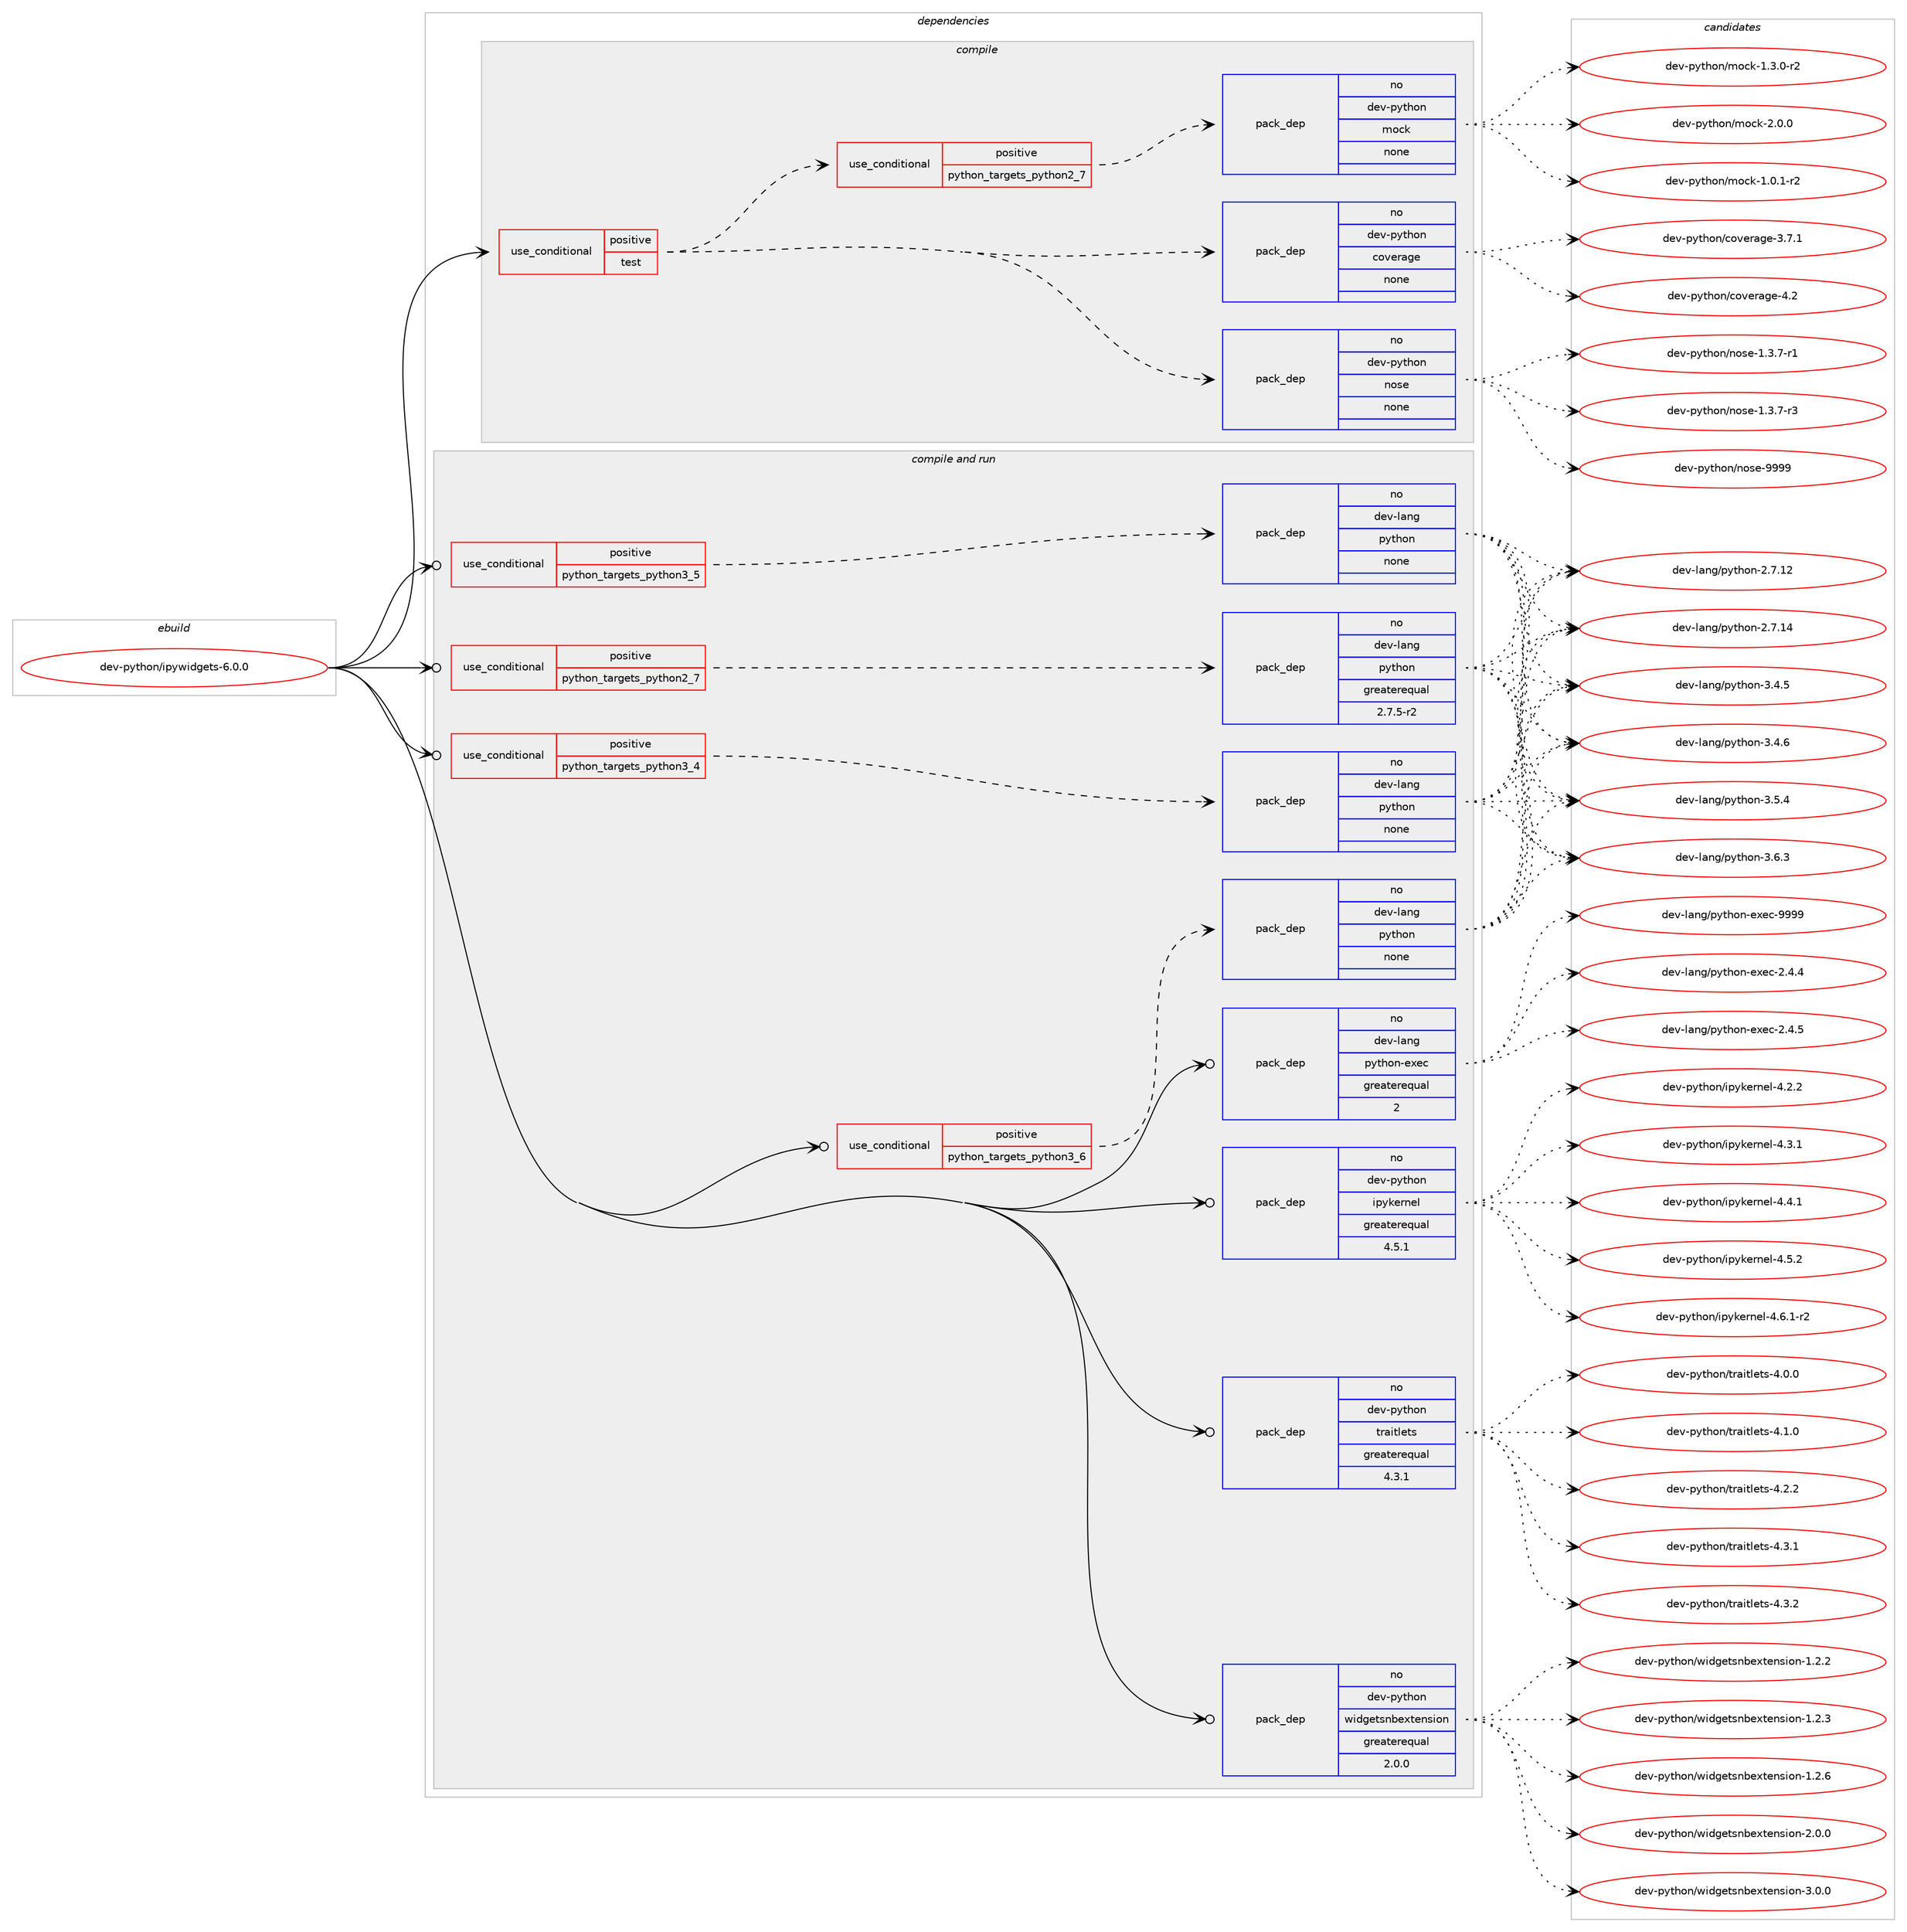 digraph prolog {

# *************
# Graph options
# *************

newrank=true;
concentrate=true;
compound=true;
graph [rankdir=LR,fontname=Helvetica,fontsize=10,ranksep=1.5];#, ranksep=2.5, nodesep=0.2];
edge  [arrowhead=vee];
node  [fontname=Helvetica,fontsize=10];

# **********
# The ebuild
# **********

subgraph cluster_leftcol {
color=gray;
rank=same;
label=<<i>ebuild</i>>;
id [label="dev-python/ipywidgets-6.0.0", color=red, width=4, href="../dev-python/ipywidgets-6.0.0.svg"];
}

# ****************
# The dependencies
# ****************

subgraph cluster_midcol {
color=gray;
label=<<i>dependencies</i>>;
subgraph cluster_compile {
fillcolor="#eeeeee";
style=filled;
label=<<i>compile</i>>;
subgraph cond34185 {
dependency162014 [label=<<TABLE BORDER="0" CELLBORDER="1" CELLSPACING="0" CELLPADDING="4"><TR><TD ROWSPAN="3" CELLPADDING="10">use_conditional</TD></TR><TR><TD>positive</TD></TR><TR><TD>test</TD></TR></TABLE>>, shape=none, color=red];
subgraph cond34186 {
dependency162015 [label=<<TABLE BORDER="0" CELLBORDER="1" CELLSPACING="0" CELLPADDING="4"><TR><TD ROWSPAN="3" CELLPADDING="10">use_conditional</TD></TR><TR><TD>positive</TD></TR><TR><TD>python_targets_python2_7</TD></TR></TABLE>>, shape=none, color=red];
subgraph pack123977 {
dependency162016 [label=<<TABLE BORDER="0" CELLBORDER="1" CELLSPACING="0" CELLPADDING="4" WIDTH="220"><TR><TD ROWSPAN="6" CELLPADDING="30">pack_dep</TD></TR><TR><TD WIDTH="110">no</TD></TR><TR><TD>dev-python</TD></TR><TR><TD>mock</TD></TR><TR><TD>none</TD></TR><TR><TD></TD></TR></TABLE>>, shape=none, color=blue];
}
dependency162015:e -> dependency162016:w [weight=20,style="dashed",arrowhead="vee"];
}
dependency162014:e -> dependency162015:w [weight=20,style="dashed",arrowhead="vee"];
subgraph pack123978 {
dependency162017 [label=<<TABLE BORDER="0" CELLBORDER="1" CELLSPACING="0" CELLPADDING="4" WIDTH="220"><TR><TD ROWSPAN="6" CELLPADDING="30">pack_dep</TD></TR><TR><TD WIDTH="110">no</TD></TR><TR><TD>dev-python</TD></TR><TR><TD>nose</TD></TR><TR><TD>none</TD></TR><TR><TD></TD></TR></TABLE>>, shape=none, color=blue];
}
dependency162014:e -> dependency162017:w [weight=20,style="dashed",arrowhead="vee"];
subgraph pack123979 {
dependency162018 [label=<<TABLE BORDER="0" CELLBORDER="1" CELLSPACING="0" CELLPADDING="4" WIDTH="220"><TR><TD ROWSPAN="6" CELLPADDING="30">pack_dep</TD></TR><TR><TD WIDTH="110">no</TD></TR><TR><TD>dev-python</TD></TR><TR><TD>coverage</TD></TR><TR><TD>none</TD></TR><TR><TD></TD></TR></TABLE>>, shape=none, color=blue];
}
dependency162014:e -> dependency162018:w [weight=20,style="dashed",arrowhead="vee"];
}
id:e -> dependency162014:w [weight=20,style="solid",arrowhead="vee"];
}
subgraph cluster_compileandrun {
fillcolor="#eeeeee";
style=filled;
label=<<i>compile and run</i>>;
subgraph cond34187 {
dependency162019 [label=<<TABLE BORDER="0" CELLBORDER="1" CELLSPACING="0" CELLPADDING="4"><TR><TD ROWSPAN="3" CELLPADDING="10">use_conditional</TD></TR><TR><TD>positive</TD></TR><TR><TD>python_targets_python2_7</TD></TR></TABLE>>, shape=none, color=red];
subgraph pack123980 {
dependency162020 [label=<<TABLE BORDER="0" CELLBORDER="1" CELLSPACING="0" CELLPADDING="4" WIDTH="220"><TR><TD ROWSPAN="6" CELLPADDING="30">pack_dep</TD></TR><TR><TD WIDTH="110">no</TD></TR><TR><TD>dev-lang</TD></TR><TR><TD>python</TD></TR><TR><TD>greaterequal</TD></TR><TR><TD>2.7.5-r2</TD></TR></TABLE>>, shape=none, color=blue];
}
dependency162019:e -> dependency162020:w [weight=20,style="dashed",arrowhead="vee"];
}
id:e -> dependency162019:w [weight=20,style="solid",arrowhead="odotvee"];
subgraph cond34188 {
dependency162021 [label=<<TABLE BORDER="0" CELLBORDER="1" CELLSPACING="0" CELLPADDING="4"><TR><TD ROWSPAN="3" CELLPADDING="10">use_conditional</TD></TR><TR><TD>positive</TD></TR><TR><TD>python_targets_python3_4</TD></TR></TABLE>>, shape=none, color=red];
subgraph pack123981 {
dependency162022 [label=<<TABLE BORDER="0" CELLBORDER="1" CELLSPACING="0" CELLPADDING="4" WIDTH="220"><TR><TD ROWSPAN="6" CELLPADDING="30">pack_dep</TD></TR><TR><TD WIDTH="110">no</TD></TR><TR><TD>dev-lang</TD></TR><TR><TD>python</TD></TR><TR><TD>none</TD></TR><TR><TD></TD></TR></TABLE>>, shape=none, color=blue];
}
dependency162021:e -> dependency162022:w [weight=20,style="dashed",arrowhead="vee"];
}
id:e -> dependency162021:w [weight=20,style="solid",arrowhead="odotvee"];
subgraph cond34189 {
dependency162023 [label=<<TABLE BORDER="0" CELLBORDER="1" CELLSPACING="0" CELLPADDING="4"><TR><TD ROWSPAN="3" CELLPADDING="10">use_conditional</TD></TR><TR><TD>positive</TD></TR><TR><TD>python_targets_python3_5</TD></TR></TABLE>>, shape=none, color=red];
subgraph pack123982 {
dependency162024 [label=<<TABLE BORDER="0" CELLBORDER="1" CELLSPACING="0" CELLPADDING="4" WIDTH="220"><TR><TD ROWSPAN="6" CELLPADDING="30">pack_dep</TD></TR><TR><TD WIDTH="110">no</TD></TR><TR><TD>dev-lang</TD></TR><TR><TD>python</TD></TR><TR><TD>none</TD></TR><TR><TD></TD></TR></TABLE>>, shape=none, color=blue];
}
dependency162023:e -> dependency162024:w [weight=20,style="dashed",arrowhead="vee"];
}
id:e -> dependency162023:w [weight=20,style="solid",arrowhead="odotvee"];
subgraph cond34190 {
dependency162025 [label=<<TABLE BORDER="0" CELLBORDER="1" CELLSPACING="0" CELLPADDING="4"><TR><TD ROWSPAN="3" CELLPADDING="10">use_conditional</TD></TR><TR><TD>positive</TD></TR><TR><TD>python_targets_python3_6</TD></TR></TABLE>>, shape=none, color=red];
subgraph pack123983 {
dependency162026 [label=<<TABLE BORDER="0" CELLBORDER="1" CELLSPACING="0" CELLPADDING="4" WIDTH="220"><TR><TD ROWSPAN="6" CELLPADDING="30">pack_dep</TD></TR><TR><TD WIDTH="110">no</TD></TR><TR><TD>dev-lang</TD></TR><TR><TD>python</TD></TR><TR><TD>none</TD></TR><TR><TD></TD></TR></TABLE>>, shape=none, color=blue];
}
dependency162025:e -> dependency162026:w [weight=20,style="dashed",arrowhead="vee"];
}
id:e -> dependency162025:w [weight=20,style="solid",arrowhead="odotvee"];
subgraph pack123984 {
dependency162027 [label=<<TABLE BORDER="0" CELLBORDER="1" CELLSPACING="0" CELLPADDING="4" WIDTH="220"><TR><TD ROWSPAN="6" CELLPADDING="30">pack_dep</TD></TR><TR><TD WIDTH="110">no</TD></TR><TR><TD>dev-lang</TD></TR><TR><TD>python-exec</TD></TR><TR><TD>greaterequal</TD></TR><TR><TD>2</TD></TR></TABLE>>, shape=none, color=blue];
}
id:e -> dependency162027:w [weight=20,style="solid",arrowhead="odotvee"];
subgraph pack123985 {
dependency162028 [label=<<TABLE BORDER="0" CELLBORDER="1" CELLSPACING="0" CELLPADDING="4" WIDTH="220"><TR><TD ROWSPAN="6" CELLPADDING="30">pack_dep</TD></TR><TR><TD WIDTH="110">no</TD></TR><TR><TD>dev-python</TD></TR><TR><TD>ipykernel</TD></TR><TR><TD>greaterequal</TD></TR><TR><TD>4.5.1</TD></TR></TABLE>>, shape=none, color=blue];
}
id:e -> dependency162028:w [weight=20,style="solid",arrowhead="odotvee"];
subgraph pack123986 {
dependency162029 [label=<<TABLE BORDER="0" CELLBORDER="1" CELLSPACING="0" CELLPADDING="4" WIDTH="220"><TR><TD ROWSPAN="6" CELLPADDING="30">pack_dep</TD></TR><TR><TD WIDTH="110">no</TD></TR><TR><TD>dev-python</TD></TR><TR><TD>traitlets</TD></TR><TR><TD>greaterequal</TD></TR><TR><TD>4.3.1</TD></TR></TABLE>>, shape=none, color=blue];
}
id:e -> dependency162029:w [weight=20,style="solid",arrowhead="odotvee"];
subgraph pack123987 {
dependency162030 [label=<<TABLE BORDER="0" CELLBORDER="1" CELLSPACING="0" CELLPADDING="4" WIDTH="220"><TR><TD ROWSPAN="6" CELLPADDING="30">pack_dep</TD></TR><TR><TD WIDTH="110">no</TD></TR><TR><TD>dev-python</TD></TR><TR><TD>widgetsnbextension</TD></TR><TR><TD>greaterequal</TD></TR><TR><TD>2.0.0</TD></TR></TABLE>>, shape=none, color=blue];
}
id:e -> dependency162030:w [weight=20,style="solid",arrowhead="odotvee"];
}
subgraph cluster_run {
fillcolor="#eeeeee";
style=filled;
label=<<i>run</i>>;
}
}

# **************
# The candidates
# **************

subgraph cluster_choices {
rank=same;
color=gray;
label=<<i>candidates</i>>;

subgraph choice123977 {
color=black;
nodesep=1;
choice1001011184511212111610411111047109111991074549464846494511450 [label="dev-python/mock-1.0.1-r2", color=red, width=4,href="../dev-python/mock-1.0.1-r2.svg"];
choice1001011184511212111610411111047109111991074549465146484511450 [label="dev-python/mock-1.3.0-r2", color=red, width=4,href="../dev-python/mock-1.3.0-r2.svg"];
choice100101118451121211161041111104710911199107455046484648 [label="dev-python/mock-2.0.0", color=red, width=4,href="../dev-python/mock-2.0.0.svg"];
dependency162016:e -> choice1001011184511212111610411111047109111991074549464846494511450:w [style=dotted,weight="100"];
dependency162016:e -> choice1001011184511212111610411111047109111991074549465146484511450:w [style=dotted,weight="100"];
dependency162016:e -> choice100101118451121211161041111104710911199107455046484648:w [style=dotted,weight="100"];
}
subgraph choice123978 {
color=black;
nodesep=1;
choice10010111845112121116104111110471101111151014549465146554511449 [label="dev-python/nose-1.3.7-r1", color=red, width=4,href="../dev-python/nose-1.3.7-r1.svg"];
choice10010111845112121116104111110471101111151014549465146554511451 [label="dev-python/nose-1.3.7-r3", color=red, width=4,href="../dev-python/nose-1.3.7-r3.svg"];
choice10010111845112121116104111110471101111151014557575757 [label="dev-python/nose-9999", color=red, width=4,href="../dev-python/nose-9999.svg"];
dependency162017:e -> choice10010111845112121116104111110471101111151014549465146554511449:w [style=dotted,weight="100"];
dependency162017:e -> choice10010111845112121116104111110471101111151014549465146554511451:w [style=dotted,weight="100"];
dependency162017:e -> choice10010111845112121116104111110471101111151014557575757:w [style=dotted,weight="100"];
}
subgraph choice123979 {
color=black;
nodesep=1;
choice10010111845112121116104111110479911111810111497103101455146554649 [label="dev-python/coverage-3.7.1", color=red, width=4,href="../dev-python/coverage-3.7.1.svg"];
choice1001011184511212111610411111047991111181011149710310145524650 [label="dev-python/coverage-4.2", color=red, width=4,href="../dev-python/coverage-4.2.svg"];
dependency162018:e -> choice10010111845112121116104111110479911111810111497103101455146554649:w [style=dotted,weight="100"];
dependency162018:e -> choice1001011184511212111610411111047991111181011149710310145524650:w [style=dotted,weight="100"];
}
subgraph choice123980 {
color=black;
nodesep=1;
choice10010111845108971101034711212111610411111045504655464950 [label="dev-lang/python-2.7.12", color=red, width=4,href="../dev-lang/python-2.7.12.svg"];
choice10010111845108971101034711212111610411111045504655464952 [label="dev-lang/python-2.7.14", color=red, width=4,href="../dev-lang/python-2.7.14.svg"];
choice100101118451089711010347112121116104111110455146524653 [label="dev-lang/python-3.4.5", color=red, width=4,href="../dev-lang/python-3.4.5.svg"];
choice100101118451089711010347112121116104111110455146524654 [label="dev-lang/python-3.4.6", color=red, width=4,href="../dev-lang/python-3.4.6.svg"];
choice100101118451089711010347112121116104111110455146534652 [label="dev-lang/python-3.5.4", color=red, width=4,href="../dev-lang/python-3.5.4.svg"];
choice100101118451089711010347112121116104111110455146544651 [label="dev-lang/python-3.6.3", color=red, width=4,href="../dev-lang/python-3.6.3.svg"];
dependency162020:e -> choice10010111845108971101034711212111610411111045504655464950:w [style=dotted,weight="100"];
dependency162020:e -> choice10010111845108971101034711212111610411111045504655464952:w [style=dotted,weight="100"];
dependency162020:e -> choice100101118451089711010347112121116104111110455146524653:w [style=dotted,weight="100"];
dependency162020:e -> choice100101118451089711010347112121116104111110455146524654:w [style=dotted,weight="100"];
dependency162020:e -> choice100101118451089711010347112121116104111110455146534652:w [style=dotted,weight="100"];
dependency162020:e -> choice100101118451089711010347112121116104111110455146544651:w [style=dotted,weight="100"];
}
subgraph choice123981 {
color=black;
nodesep=1;
choice10010111845108971101034711212111610411111045504655464950 [label="dev-lang/python-2.7.12", color=red, width=4,href="../dev-lang/python-2.7.12.svg"];
choice10010111845108971101034711212111610411111045504655464952 [label="dev-lang/python-2.7.14", color=red, width=4,href="../dev-lang/python-2.7.14.svg"];
choice100101118451089711010347112121116104111110455146524653 [label="dev-lang/python-3.4.5", color=red, width=4,href="../dev-lang/python-3.4.5.svg"];
choice100101118451089711010347112121116104111110455146524654 [label="dev-lang/python-3.4.6", color=red, width=4,href="../dev-lang/python-3.4.6.svg"];
choice100101118451089711010347112121116104111110455146534652 [label="dev-lang/python-3.5.4", color=red, width=4,href="../dev-lang/python-3.5.4.svg"];
choice100101118451089711010347112121116104111110455146544651 [label="dev-lang/python-3.6.3", color=red, width=4,href="../dev-lang/python-3.6.3.svg"];
dependency162022:e -> choice10010111845108971101034711212111610411111045504655464950:w [style=dotted,weight="100"];
dependency162022:e -> choice10010111845108971101034711212111610411111045504655464952:w [style=dotted,weight="100"];
dependency162022:e -> choice100101118451089711010347112121116104111110455146524653:w [style=dotted,weight="100"];
dependency162022:e -> choice100101118451089711010347112121116104111110455146524654:w [style=dotted,weight="100"];
dependency162022:e -> choice100101118451089711010347112121116104111110455146534652:w [style=dotted,weight="100"];
dependency162022:e -> choice100101118451089711010347112121116104111110455146544651:w [style=dotted,weight="100"];
}
subgraph choice123982 {
color=black;
nodesep=1;
choice10010111845108971101034711212111610411111045504655464950 [label="dev-lang/python-2.7.12", color=red, width=4,href="../dev-lang/python-2.7.12.svg"];
choice10010111845108971101034711212111610411111045504655464952 [label="dev-lang/python-2.7.14", color=red, width=4,href="../dev-lang/python-2.7.14.svg"];
choice100101118451089711010347112121116104111110455146524653 [label="dev-lang/python-3.4.5", color=red, width=4,href="../dev-lang/python-3.4.5.svg"];
choice100101118451089711010347112121116104111110455146524654 [label="dev-lang/python-3.4.6", color=red, width=4,href="../dev-lang/python-3.4.6.svg"];
choice100101118451089711010347112121116104111110455146534652 [label="dev-lang/python-3.5.4", color=red, width=4,href="../dev-lang/python-3.5.4.svg"];
choice100101118451089711010347112121116104111110455146544651 [label="dev-lang/python-3.6.3", color=red, width=4,href="../dev-lang/python-3.6.3.svg"];
dependency162024:e -> choice10010111845108971101034711212111610411111045504655464950:w [style=dotted,weight="100"];
dependency162024:e -> choice10010111845108971101034711212111610411111045504655464952:w [style=dotted,weight="100"];
dependency162024:e -> choice100101118451089711010347112121116104111110455146524653:w [style=dotted,weight="100"];
dependency162024:e -> choice100101118451089711010347112121116104111110455146524654:w [style=dotted,weight="100"];
dependency162024:e -> choice100101118451089711010347112121116104111110455146534652:w [style=dotted,weight="100"];
dependency162024:e -> choice100101118451089711010347112121116104111110455146544651:w [style=dotted,weight="100"];
}
subgraph choice123983 {
color=black;
nodesep=1;
choice10010111845108971101034711212111610411111045504655464950 [label="dev-lang/python-2.7.12", color=red, width=4,href="../dev-lang/python-2.7.12.svg"];
choice10010111845108971101034711212111610411111045504655464952 [label="dev-lang/python-2.7.14", color=red, width=4,href="../dev-lang/python-2.7.14.svg"];
choice100101118451089711010347112121116104111110455146524653 [label="dev-lang/python-3.4.5", color=red, width=4,href="../dev-lang/python-3.4.5.svg"];
choice100101118451089711010347112121116104111110455146524654 [label="dev-lang/python-3.4.6", color=red, width=4,href="../dev-lang/python-3.4.6.svg"];
choice100101118451089711010347112121116104111110455146534652 [label="dev-lang/python-3.5.4", color=red, width=4,href="../dev-lang/python-3.5.4.svg"];
choice100101118451089711010347112121116104111110455146544651 [label="dev-lang/python-3.6.3", color=red, width=4,href="../dev-lang/python-3.6.3.svg"];
dependency162026:e -> choice10010111845108971101034711212111610411111045504655464950:w [style=dotted,weight="100"];
dependency162026:e -> choice10010111845108971101034711212111610411111045504655464952:w [style=dotted,weight="100"];
dependency162026:e -> choice100101118451089711010347112121116104111110455146524653:w [style=dotted,weight="100"];
dependency162026:e -> choice100101118451089711010347112121116104111110455146524654:w [style=dotted,weight="100"];
dependency162026:e -> choice100101118451089711010347112121116104111110455146534652:w [style=dotted,weight="100"];
dependency162026:e -> choice100101118451089711010347112121116104111110455146544651:w [style=dotted,weight="100"];
}
subgraph choice123984 {
color=black;
nodesep=1;
choice1001011184510897110103471121211161041111104510112010199455046524652 [label="dev-lang/python-exec-2.4.4", color=red, width=4,href="../dev-lang/python-exec-2.4.4.svg"];
choice1001011184510897110103471121211161041111104510112010199455046524653 [label="dev-lang/python-exec-2.4.5", color=red, width=4,href="../dev-lang/python-exec-2.4.5.svg"];
choice10010111845108971101034711212111610411111045101120101994557575757 [label="dev-lang/python-exec-9999", color=red, width=4,href="../dev-lang/python-exec-9999.svg"];
dependency162027:e -> choice1001011184510897110103471121211161041111104510112010199455046524652:w [style=dotted,weight="100"];
dependency162027:e -> choice1001011184510897110103471121211161041111104510112010199455046524653:w [style=dotted,weight="100"];
dependency162027:e -> choice10010111845108971101034711212111610411111045101120101994557575757:w [style=dotted,weight="100"];
}
subgraph choice123985 {
color=black;
nodesep=1;
choice1001011184511212111610411111047105112121107101114110101108455246504650 [label="dev-python/ipykernel-4.2.2", color=red, width=4,href="../dev-python/ipykernel-4.2.2.svg"];
choice1001011184511212111610411111047105112121107101114110101108455246514649 [label="dev-python/ipykernel-4.3.1", color=red, width=4,href="../dev-python/ipykernel-4.3.1.svg"];
choice1001011184511212111610411111047105112121107101114110101108455246524649 [label="dev-python/ipykernel-4.4.1", color=red, width=4,href="../dev-python/ipykernel-4.4.1.svg"];
choice1001011184511212111610411111047105112121107101114110101108455246534650 [label="dev-python/ipykernel-4.5.2", color=red, width=4,href="../dev-python/ipykernel-4.5.2.svg"];
choice10010111845112121116104111110471051121211071011141101011084552465446494511450 [label="dev-python/ipykernel-4.6.1-r2", color=red, width=4,href="../dev-python/ipykernel-4.6.1-r2.svg"];
dependency162028:e -> choice1001011184511212111610411111047105112121107101114110101108455246504650:w [style=dotted,weight="100"];
dependency162028:e -> choice1001011184511212111610411111047105112121107101114110101108455246514649:w [style=dotted,weight="100"];
dependency162028:e -> choice1001011184511212111610411111047105112121107101114110101108455246524649:w [style=dotted,weight="100"];
dependency162028:e -> choice1001011184511212111610411111047105112121107101114110101108455246534650:w [style=dotted,weight="100"];
dependency162028:e -> choice10010111845112121116104111110471051121211071011141101011084552465446494511450:w [style=dotted,weight="100"];
}
subgraph choice123986 {
color=black;
nodesep=1;
choice100101118451121211161041111104711611497105116108101116115455246484648 [label="dev-python/traitlets-4.0.0", color=red, width=4,href="../dev-python/traitlets-4.0.0.svg"];
choice100101118451121211161041111104711611497105116108101116115455246494648 [label="dev-python/traitlets-4.1.0", color=red, width=4,href="../dev-python/traitlets-4.1.0.svg"];
choice100101118451121211161041111104711611497105116108101116115455246504650 [label="dev-python/traitlets-4.2.2", color=red, width=4,href="../dev-python/traitlets-4.2.2.svg"];
choice100101118451121211161041111104711611497105116108101116115455246514649 [label="dev-python/traitlets-4.3.1", color=red, width=4,href="../dev-python/traitlets-4.3.1.svg"];
choice100101118451121211161041111104711611497105116108101116115455246514650 [label="dev-python/traitlets-4.3.2", color=red, width=4,href="../dev-python/traitlets-4.3.2.svg"];
dependency162029:e -> choice100101118451121211161041111104711611497105116108101116115455246484648:w [style=dotted,weight="100"];
dependency162029:e -> choice100101118451121211161041111104711611497105116108101116115455246494648:w [style=dotted,weight="100"];
dependency162029:e -> choice100101118451121211161041111104711611497105116108101116115455246504650:w [style=dotted,weight="100"];
dependency162029:e -> choice100101118451121211161041111104711611497105116108101116115455246514649:w [style=dotted,weight="100"];
dependency162029:e -> choice100101118451121211161041111104711611497105116108101116115455246514650:w [style=dotted,weight="100"];
}
subgraph choice123987 {
color=black;
nodesep=1;
choice100101118451121211161041111104711910510010310111611511098101120116101110115105111110454946504650 [label="dev-python/widgetsnbextension-1.2.2", color=red, width=4,href="../dev-python/widgetsnbextension-1.2.2.svg"];
choice100101118451121211161041111104711910510010310111611511098101120116101110115105111110454946504651 [label="dev-python/widgetsnbextension-1.2.3", color=red, width=4,href="../dev-python/widgetsnbextension-1.2.3.svg"];
choice100101118451121211161041111104711910510010310111611511098101120116101110115105111110454946504654 [label="dev-python/widgetsnbextension-1.2.6", color=red, width=4,href="../dev-python/widgetsnbextension-1.2.6.svg"];
choice100101118451121211161041111104711910510010310111611511098101120116101110115105111110455046484648 [label="dev-python/widgetsnbextension-2.0.0", color=red, width=4,href="../dev-python/widgetsnbextension-2.0.0.svg"];
choice100101118451121211161041111104711910510010310111611511098101120116101110115105111110455146484648 [label="dev-python/widgetsnbextension-3.0.0", color=red, width=4,href="../dev-python/widgetsnbextension-3.0.0.svg"];
dependency162030:e -> choice100101118451121211161041111104711910510010310111611511098101120116101110115105111110454946504650:w [style=dotted,weight="100"];
dependency162030:e -> choice100101118451121211161041111104711910510010310111611511098101120116101110115105111110454946504651:w [style=dotted,weight="100"];
dependency162030:e -> choice100101118451121211161041111104711910510010310111611511098101120116101110115105111110454946504654:w [style=dotted,weight="100"];
dependency162030:e -> choice100101118451121211161041111104711910510010310111611511098101120116101110115105111110455046484648:w [style=dotted,weight="100"];
dependency162030:e -> choice100101118451121211161041111104711910510010310111611511098101120116101110115105111110455146484648:w [style=dotted,weight="100"];
}
}

}
